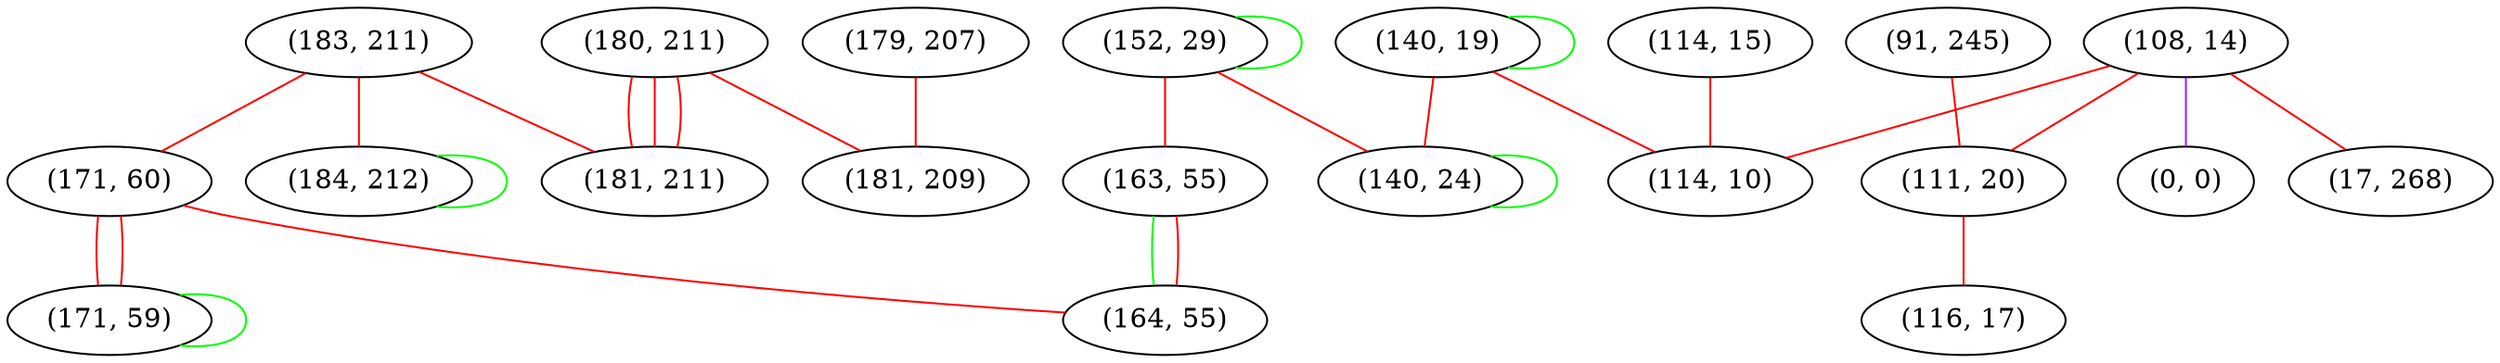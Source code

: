 graph "" {
"(183, 211)";
"(179, 207)";
"(152, 29)";
"(108, 14)";
"(91, 245)";
"(111, 20)";
"(163, 55)";
"(171, 60)";
"(140, 19)";
"(140, 24)";
"(114, 15)";
"(164, 55)";
"(0, 0)";
"(171, 59)";
"(17, 268)";
"(180, 211)";
"(184, 212)";
"(181, 209)";
"(181, 211)";
"(116, 17)";
"(114, 10)";
"(183, 211)" -- "(184, 212)"  [color=red, key=0, weight=1];
"(183, 211)" -- "(171, 60)"  [color=red, key=0, weight=1];
"(183, 211)" -- "(181, 211)"  [color=red, key=0, weight=1];
"(179, 207)" -- "(181, 209)"  [color=red, key=0, weight=1];
"(152, 29)" -- "(163, 55)"  [color=red, key=0, weight=1];
"(152, 29)" -- "(152, 29)"  [color=green, key=0, weight=2];
"(152, 29)" -- "(140, 24)"  [color=red, key=0, weight=1];
"(108, 14)" -- "(111, 20)"  [color=red, key=0, weight=1];
"(108, 14)" -- "(0, 0)"  [color=purple, key=0, weight=4];
"(108, 14)" -- "(17, 268)"  [color=red, key=0, weight=1];
"(108, 14)" -- "(114, 10)"  [color=red, key=0, weight=1];
"(91, 245)" -- "(111, 20)"  [color=red, key=0, weight=1];
"(111, 20)" -- "(116, 17)"  [color=red, key=0, weight=1];
"(163, 55)" -- "(164, 55)"  [color=green, key=0, weight=2];
"(163, 55)" -- "(164, 55)"  [color=red, key=1, weight=1];
"(171, 60)" -- "(164, 55)"  [color=red, key=0, weight=1];
"(171, 60)" -- "(171, 59)"  [color=red, key=0, weight=1];
"(171, 60)" -- "(171, 59)"  [color=red, key=1, weight=1];
"(140, 19)" -- "(140, 24)"  [color=red, key=0, weight=1];
"(140, 19)" -- "(140, 19)"  [color=green, key=0, weight=2];
"(140, 19)" -- "(114, 10)"  [color=red, key=0, weight=1];
"(140, 24)" -- "(140, 24)"  [color=green, key=0, weight=2];
"(114, 15)" -- "(114, 10)"  [color=red, key=0, weight=1];
"(171, 59)" -- "(171, 59)"  [color=green, key=0, weight=2];
"(180, 211)" -- "(181, 209)"  [color=red, key=0, weight=1];
"(180, 211)" -- "(181, 211)"  [color=red, key=0, weight=1];
"(180, 211)" -- "(181, 211)"  [color=red, key=1, weight=1];
"(180, 211)" -- "(181, 211)"  [color=red, key=2, weight=1];
"(184, 212)" -- "(184, 212)"  [color=green, key=0, weight=2];
}
